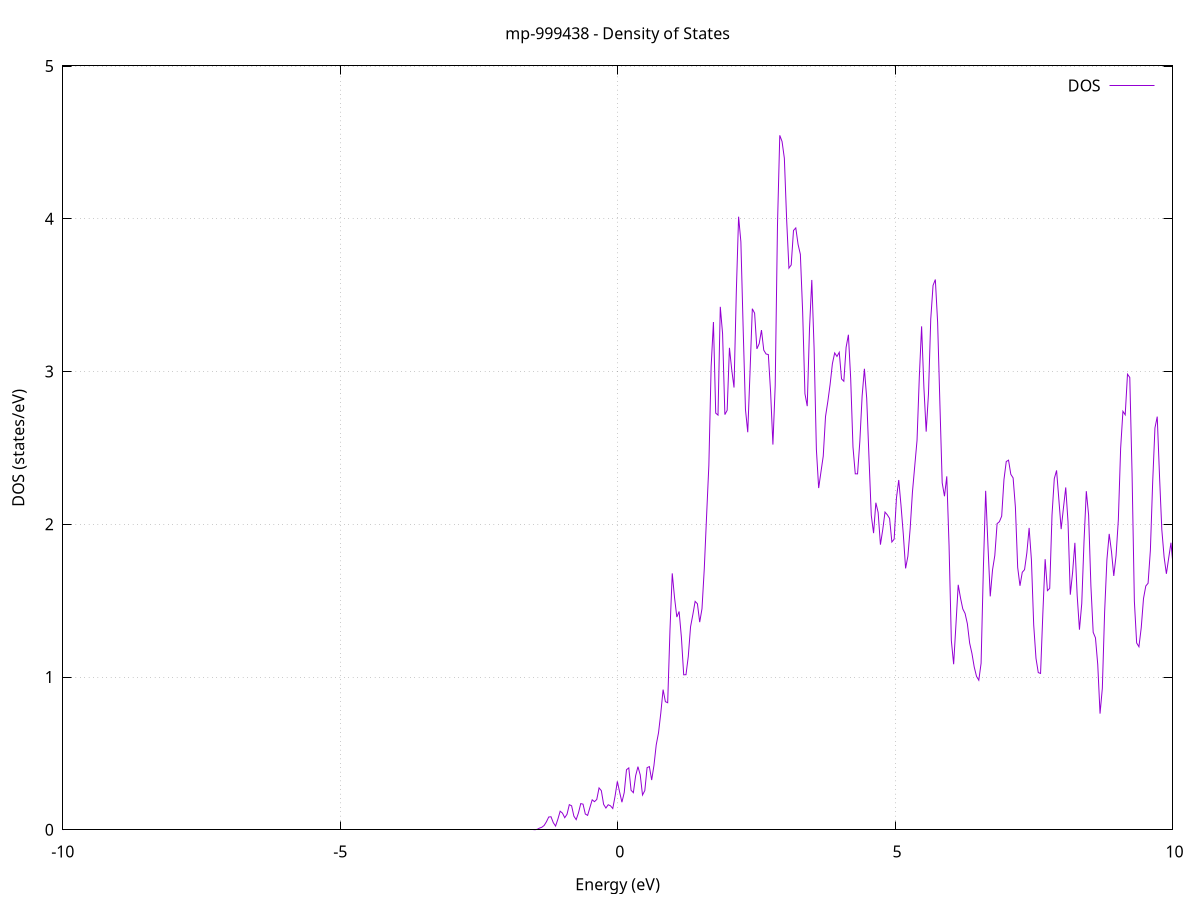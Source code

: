 set title 'mp-999438 - Density of States'
set xlabel 'Energy (eV)'
set ylabel 'DOS (states/eV)'
set grid
set xrange [-10:10]
set yrange [0:5.001]
set xzeroaxis lt -1
set terminal png size 800,600
set output 'mp-999438_dos_gnuplot.png'
plot '-' using 1:2 with lines title 'DOS'
-52.326100 0.000000
-52.284800 0.000000
-52.243600 0.000000
-52.202400 0.000000
-52.161100 0.000000
-52.119900 0.000000
-52.078700 0.000000
-52.037500 0.000000
-51.996200 0.000000
-51.955000 0.000000
-51.913800 0.000000
-51.872500 0.000000
-51.831300 0.000000
-51.790100 0.000000
-51.748800 0.000000
-51.707600 0.000000
-51.666400 0.000000
-51.625200 0.000000
-51.583900 0.000000
-51.542700 0.000000
-51.501500 0.000000
-51.460200 0.000000
-51.419000 0.000000
-51.377800 0.000000
-51.336500 0.000000
-51.295300 0.000000
-51.254100 0.000000
-51.212900 0.000000
-51.171600 0.000000
-51.130400 0.000000
-51.089200 0.000000
-51.047900 0.000000
-51.006700 0.000000
-50.965500 0.000000
-50.924200 0.000000
-50.883000 0.000000
-50.841800 0.000000
-50.800600 0.000000
-50.759300 0.000000
-50.718100 0.000000
-50.676900 0.000000
-50.635600 0.000000
-50.594400 0.000000
-50.553200 0.000000
-50.512000 0.000000
-50.470700 0.000000
-50.429500 0.000000
-50.388300 0.000000
-50.347000 0.000000
-50.305800 0.000000
-50.264600 0.000000
-50.223300 0.000000
-50.182100 0.000000
-50.140900 0.000000
-50.099700 0.000000
-50.058400 0.000000
-50.017200 0.000000
-49.976000 0.000000
-49.934700 0.000000
-49.893500 0.000000
-49.852300 0.000000
-49.811000 0.000000
-49.769800 0.000000
-49.728600 0.000000
-49.687400 0.000000
-49.646100 0.000000
-49.604900 0.000000
-49.563700 0.000000
-49.522400 0.000000
-49.481200 0.000000
-49.440000 0.000000
-49.398700 0.000000
-49.357500 0.000000
-49.316300 0.000000
-49.275100 0.000000
-49.233800 0.000000
-49.192600 0.000000
-49.151400 0.000000
-49.110100 0.000000
-49.068900 0.000000
-49.027700 0.000000
-48.986400 0.000000
-48.945200 0.000000
-48.904000 0.000000
-48.862800 0.000000
-48.821500 0.000000
-48.780300 0.000000
-48.739100 0.000100
-48.697800 0.010700
-48.656600 0.461500
-48.615400 5.959400
-48.574100 23.729400
-48.532900 29.631700
-48.491700 11.551900
-48.450500 1.370000
-48.409200 0.047600
-48.368000 0.000500
-48.326800 0.000000
-48.285500 0.000000
-48.244300 0.000000
-48.203100 0.000000
-48.161800 0.000000
-48.120600 0.000000
-48.079400 0.000000
-48.038200 0.000000
-47.996900 0.000000
-47.955700 0.000000
-47.914500 0.000000
-47.873200 0.000000
-47.832000 0.000000
-47.790800 0.000000
-47.749500 0.000000
-47.708300 0.000000
-47.667100 0.000000
-47.625900 0.000000
-47.584600 0.000000
-47.543400 0.000000
-47.502200 0.000000
-47.460900 0.000000
-47.419700 0.000000
-47.378500 0.000000
-47.337200 0.000000
-47.296000 0.000000
-47.254800 0.000000
-47.213600 0.000000
-47.172300 0.000000
-47.131100 0.000000
-47.089900 0.000000
-47.048600 0.000000
-47.007400 0.000000
-46.966200 0.000000
-46.924900 0.000000
-46.883700 0.000000
-46.842500 0.000000
-46.801300 0.000000
-46.760000 0.000000
-46.718800 0.000000
-46.677600 0.000000
-46.636300 0.000000
-46.595100 0.000000
-46.553900 0.000000
-46.512600 0.000000
-46.471400 0.000000
-46.430200 0.000000
-46.389000 0.000000
-46.347700 0.000000
-46.306500 0.000000
-46.265300 0.000000
-46.224000 0.000000
-46.182800 0.000000
-46.141600 0.000000
-46.100300 0.000000
-46.059100 0.000000
-46.017900 0.000000
-45.976700 0.000000
-45.935400 0.000000
-45.894200 0.000000
-45.853000 0.000000
-45.811700 0.000000
-45.770500 0.000000
-45.729300 0.000000
-45.688100 0.000000
-45.646800 0.000000
-45.605600 0.000000
-45.564400 0.000000
-45.523100 0.000000
-45.481900 0.000000
-45.440700 0.000000
-45.399400 0.000000
-45.358200 0.000000
-45.317000 0.000000
-45.275800 0.000000
-45.234500 0.000000
-45.193300 0.000000
-45.152100 0.000000
-45.110800 0.000000
-45.069600 0.000000
-45.028400 0.000000
-44.987100 0.000000
-44.945900 0.000000
-44.904700 0.000000
-44.863500 0.000000
-44.822200 0.000000
-44.781000 0.000000
-44.739800 0.000000
-44.698500 0.000000
-44.657300 0.000000
-44.616100 0.000000
-44.574800 0.000000
-44.533600 0.000000
-44.492400 0.000000
-44.451200 0.000000
-44.409900 0.000000
-44.368700 0.000000
-44.327500 0.000000
-44.286200 0.000000
-44.245000 0.000000
-44.203800 0.000000
-44.162500 0.000000
-44.121300 0.000000
-44.080100 0.000000
-44.038900 0.000000
-43.997600 0.000000
-43.956400 0.000000
-43.915200 0.000000
-43.873900 0.000000
-43.832700 0.000000
-43.791500 0.000000
-43.750200 0.000000
-43.709000 0.000000
-43.667800 0.000000
-43.626600 0.000000
-43.585300 0.000000
-43.544100 0.000000
-43.502900 0.000000
-43.461600 0.000000
-43.420400 0.000000
-43.379200 0.000000
-43.337900 0.000000
-43.296700 0.000000
-43.255500 0.000000
-43.214300 0.000000
-43.173000 0.000000
-43.131800 0.000000
-43.090600 0.000000
-43.049300 0.000000
-43.008100 0.000000
-42.966900 0.000000
-42.925600 0.000000
-42.884400 0.000000
-42.843200 0.000000
-42.802000 0.000000
-42.760700 0.000000
-42.719500 0.000000
-42.678300 0.000000
-42.637000 0.000000
-42.595800 0.000000
-42.554600 0.000000
-42.513300 0.000000
-42.472100 0.000000
-42.430900 0.000000
-42.389700 0.000000
-42.348400 0.000000
-42.307200 0.000000
-42.266000 0.000000
-42.224700 0.000000
-42.183500 0.000000
-42.142300 0.000000
-42.101000 0.000000
-42.059800 0.000000
-42.018600 0.000000
-41.977400 0.000000
-41.936100 0.000000
-41.894900 0.000000
-41.853700 0.000000
-41.812400 0.000000
-41.771200 0.000000
-41.730000 0.000000
-41.688700 0.000000
-41.647500 0.000000
-41.606300 0.000000
-41.565100 0.000000
-41.523800 0.000000
-41.482600 0.000000
-41.441400 0.000000
-41.400100 0.000000
-41.358900 0.000000
-41.317700 0.000000
-41.276400 0.000000
-41.235200 0.000000
-41.194000 0.000000
-41.152800 0.000000
-41.111500 0.000000
-41.070300 0.000000
-41.029100 0.000000
-40.987800 0.000000
-40.946600 0.000000
-40.905400 0.000000
-40.864200 0.000000
-40.822900 0.000000
-40.781700 0.000000
-40.740500 0.000000
-40.699200 0.000000
-40.658000 0.000000
-40.616800 0.000000
-40.575500 0.000000
-40.534300 0.000000
-40.493100 0.000000
-40.451900 0.000000
-40.410600 0.000000
-40.369400 0.000000
-40.328200 0.000000
-40.286900 0.000000
-40.245700 0.000000
-40.204500 0.000000
-40.163200 0.000000
-40.122000 0.000000
-40.080800 0.000000
-40.039600 0.000000
-39.998300 0.000000
-39.957100 0.000000
-39.915900 0.000000
-39.874600 0.000000
-39.833400 0.000000
-39.792200 0.000000
-39.750900 0.000000
-39.709700 0.000000
-39.668500 0.000000
-39.627300 0.000000
-39.586000 0.000000
-39.544800 0.000000
-39.503600 0.000000
-39.462300 0.000000
-39.421100 0.000000
-39.379900 0.000000
-39.338600 0.000000
-39.297400 0.000000
-39.256200 0.000000
-39.215000 0.000000
-39.173700 0.000000
-39.132500 0.000000
-39.091300 0.000000
-39.050000 0.000000
-39.008800 0.000000
-38.967600 0.000000
-38.926300 0.000000
-38.885100 0.000000
-38.843900 0.000000
-38.802700 0.000000
-38.761400 0.000000
-38.720200 0.000000
-38.679000 0.000000
-38.637700 0.000000
-38.596500 0.000000
-38.555300 0.000000
-38.514000 0.000000
-38.472800 0.000000
-38.431600 0.000000
-38.390400 0.000000
-38.349100 0.000000
-38.307900 0.000000
-38.266700 0.000000
-38.225400 0.000000
-38.184200 0.000000
-38.143000 0.000000
-38.101700 0.000000
-38.060500 0.000000
-38.019300 0.000000
-37.978100 0.000000
-37.936800 0.000000
-37.895600 0.000000
-37.854400 0.000000
-37.813100 0.000000
-37.771900 0.000000
-37.730700 0.000000
-37.689400 0.000000
-37.648200 0.000000
-37.607000 0.000000
-37.565800 0.000000
-37.524500 0.000000
-37.483300 0.000000
-37.442100 0.000000
-37.400800 0.000000
-37.359600 0.000000
-37.318400 0.000000
-37.277100 0.000000
-37.235900 0.000000
-37.194700 0.000000
-37.153500 0.000000
-37.112200 0.000000
-37.071000 0.000000
-37.029800 0.000000
-36.988500 0.000000
-36.947300 0.000000
-36.906100 0.000000
-36.864800 0.000000
-36.823600 0.000000
-36.782400 0.000000
-36.741200 0.000000
-36.699900 0.000000
-36.658700 0.000000
-36.617500 0.000000
-36.576200 0.000000
-36.535000 0.000000
-36.493800 0.000000
-36.452500 0.000000
-36.411300 0.000000
-36.370100 0.000000
-36.328900 0.000000
-36.287600 0.000000
-36.246400 0.000000
-36.205200 0.000000
-36.163900 0.000000
-36.122700 0.000000
-36.081500 0.000000
-36.040200 0.000000
-35.999000 0.000000
-35.957800 0.000000
-35.916600 0.000000
-35.875300 0.000000
-35.834100 0.000000
-35.792900 0.000000
-35.751600 0.000000
-35.710400 0.000000
-35.669200 0.000000
-35.628000 0.000000
-35.586700 0.000000
-35.545500 0.000000
-35.504300 0.000000
-35.463000 0.000000
-35.421800 0.000000
-35.380600 0.000000
-35.339300 0.000000
-35.298100 0.000000
-35.256900 0.000000
-35.215700 0.000000
-35.174400 0.000000
-35.133200 0.000000
-35.092000 0.000000
-35.050700 0.000000
-35.009500 0.000000
-34.968300 0.000000
-34.927000 0.000000
-34.885800 0.000000
-34.844600 0.000000
-34.803400 0.000000
-34.762100 0.000000
-34.720900 0.000000
-34.679700 0.000000
-34.638400 0.000000
-34.597200 0.000000
-34.556000 0.000000
-34.514700 0.000000
-34.473500 0.000000
-34.432300 0.000000
-34.391100 0.000000
-34.349800 0.000000
-34.308600 0.000000
-34.267400 0.000000
-34.226100 0.000000
-34.184900 0.000000
-34.143700 0.000000
-34.102400 0.000000
-34.061200 0.000000
-34.020000 0.000000
-33.978800 0.000000
-33.937500 0.000000
-33.896300 0.000000
-33.855100 0.000000
-33.813800 0.000000
-33.772600 0.000000
-33.731400 0.000000
-33.690100 0.000000
-33.648900 0.000000
-33.607700 0.000000
-33.566500 0.000000
-33.525200 0.000000
-33.484000 0.000000
-33.442800 0.000000
-33.401500 0.000000
-33.360300 0.000000
-33.319100 0.000000
-33.277800 0.000000
-33.236600 0.000000
-33.195400 0.000000
-33.154200 0.000000
-33.112900 0.000000
-33.071700 0.000000
-33.030500 0.000000
-32.989200 0.000000
-32.948000 0.000000
-32.906800 0.000000
-32.865500 0.000000
-32.824300 0.000000
-32.783100 0.000000
-32.741900 0.000000
-32.700600 0.000000
-32.659400 0.000000
-32.618200 0.000000
-32.576900 0.000000
-32.535700 0.000000
-32.494500 0.000000
-32.453200 0.000000
-32.412000 0.000000
-32.370800 0.000000
-32.329600 0.000000
-32.288300 0.000000
-32.247100 0.000000
-32.205900 0.000000
-32.164600 0.000000
-32.123400 0.000000
-32.082200 0.000000
-32.040900 0.000000
-31.999700 0.000000
-31.958500 0.000000
-31.917300 0.000000
-31.876000 0.000000
-31.834800 0.000000
-31.793600 0.000000
-31.752300 0.000000
-31.711100 0.000000
-31.669900 0.000000
-31.628600 0.000000
-31.587400 0.000000
-31.546200 0.000000
-31.505000 0.000000
-31.463700 0.000000
-31.422500 0.000000
-31.381300 0.000000
-31.340000 0.000000
-31.298800 0.000000
-31.257600 0.000000
-31.216300 0.000000
-31.175100 0.000000
-31.133900 0.000000
-31.092700 0.000000
-31.051400 0.000000
-31.010200 0.000000
-30.969000 0.000000
-30.927700 0.000000
-30.886500 0.000000
-30.845300 0.000000
-30.804100 0.000000
-30.762800 0.000000
-30.721600 0.000000
-30.680400 0.000000
-30.639100 0.000000
-30.597900 0.000000
-30.556700 0.000000
-30.515400 0.000000
-30.474200 0.000000
-30.433000 0.000000
-30.391800 0.000000
-30.350500 0.000000
-30.309300 0.000000
-30.268100 0.000000
-30.226800 0.000000
-30.185600 0.000000
-30.144400 0.000000
-30.103100 0.000000
-30.061900 0.000000
-30.020700 0.000000
-29.979500 0.000000
-29.938200 0.000000
-29.897000 0.000000
-29.855800 0.000000
-29.814500 0.000000
-29.773300 0.000000
-29.732100 0.000000
-29.690800 0.000000
-29.649600 0.000000
-29.608400 0.000000
-29.567200 0.000000
-29.525900 0.000000
-29.484700 0.000000
-29.443500 0.000000
-29.402200 0.000000
-29.361000 0.000000
-29.319800 0.000000
-29.278500 0.000000
-29.237300 0.000000
-29.196100 0.000000
-29.154900 0.000000
-29.113600 0.000000
-29.072400 0.000000
-29.031200 0.000000
-28.989900 0.000000
-28.948700 0.000000
-28.907500 0.000000
-28.866200 0.000000
-28.825000 0.000000
-28.783800 0.000000
-28.742600 0.000000
-28.701300 0.000000
-28.660100 0.000000
-28.618900 0.000000
-28.577600 0.000000
-28.536400 0.000000
-28.495200 0.000000
-28.453900 0.000000
-28.412700 0.000000
-28.371500 0.000000
-28.330300 0.000000
-28.289000 0.000000
-28.247800 0.000000
-28.206600 0.000000
-28.165300 0.000000
-28.124100 0.000000
-28.082900 0.000000
-28.041600 0.000000
-28.000400 0.000000
-27.959200 0.000000
-27.918000 0.000000
-27.876700 0.000000
-27.835500 0.000000
-27.794300 0.000000
-27.753000 0.000000
-27.711800 0.000000
-27.670600 0.000000
-27.629300 0.000000
-27.588100 0.000000
-27.546900 0.000000
-27.505700 0.000000
-27.464400 0.000000
-27.423200 0.000000
-27.382000 0.000000
-27.340700 0.000000
-27.299500 0.000000
-27.258300 0.000000
-27.217000 0.000000
-27.175800 0.000000
-27.134600 0.000000
-27.093400 0.000000
-27.052100 0.000000
-27.010900 0.000000
-26.969700 0.000000
-26.928400 0.000000
-26.887200 0.000000
-26.846000 0.000000
-26.804700 0.000000
-26.763500 0.000000
-26.722300 0.000000
-26.681100 0.000000
-26.639800 0.000000
-26.598600 0.000000
-26.557400 0.000000
-26.516100 0.002500
-26.474900 0.045000
-26.433700 0.284400
-26.392400 0.737500
-26.351200 1.140600
-26.310000 1.629200
-26.268800 2.175400
-26.227500 2.640700
-26.186300 3.154300
-26.145100 3.379300
-26.103800 3.767800
-26.062600 3.928300
-26.021400 3.382600
-25.980200 2.973400
-25.938900 3.466900
-25.897700 4.216300
-25.856500 4.784600
-25.815200 5.712300
-25.774000 7.194500
-25.732800 8.091700
-25.691500 7.492800
-25.650300 6.748100
-25.609100 7.051400
-25.567900 8.540000
-25.526600 9.557700
-25.485400 8.623000
-25.444200 6.281800
-25.402900 3.968200
-25.361700 3.616100
-25.320500 4.727500
-25.279200 5.836800
-25.238000 7.187500
-25.196800 9.128500
-25.155600 11.796400
-25.114300 11.819100
-25.073100 7.217900
-25.031900 3.370800
-24.990600 2.408500
-24.949400 2.481000
-24.908200 2.235100
-24.866900 2.057900
-24.825700 2.722500
-24.784500 3.194000
-24.743300 3.353300
-24.702000 4.096300
-24.660800 3.895000
-24.619600 3.027600
-24.578300 2.124300
-24.537100 0.864800
-24.495900 0.147500
-24.454600 0.009100
-24.413400 0.000200
-24.372200 0.000000
-24.331000 0.000000
-24.289700 0.000000
-24.248500 0.000000
-24.207300 0.000000
-24.166000 0.000000
-24.124800 0.000000
-24.083600 0.000000
-24.042300 0.000000
-24.001100 0.000000
-23.959900 0.000000
-23.918700 0.000000
-23.877400 0.000000
-23.836200 0.000000
-23.795000 0.000000
-23.753700 0.000000
-23.712500 0.000000
-23.671300 0.000000
-23.630000 0.000000
-23.588800 0.000000
-23.547600 0.000000
-23.506400 0.000000
-23.465100 0.000000
-23.423900 0.000000
-23.382700 0.000000
-23.341400 0.000000
-23.300200 0.000000
-23.259000 0.000000
-23.217700 0.000000
-23.176500 0.000000
-23.135300 0.000000
-23.094100 0.000000
-23.052800 0.000000
-23.011600 0.000000
-22.970400 0.000000
-22.929100 0.000000
-22.887900 0.000000
-22.846700 0.000000
-22.805400 0.000000
-22.764200 0.000000
-22.723000 0.000000
-22.681800 0.000000
-22.640500 0.000000
-22.599300 0.000000
-22.558100 0.000000
-22.516800 0.000000
-22.475600 0.000000
-22.434400 0.000000
-22.393100 0.000000
-22.351900 0.000000
-22.310700 0.000000
-22.269500 0.000000
-22.228200 0.000000
-22.187000 0.000000
-22.145800 0.000000
-22.104500 0.000000
-22.063300 0.000000
-22.022100 0.000000
-21.980800 0.000000
-21.939600 0.000000
-21.898400 0.000000
-21.857200 0.000000
-21.815900 0.000000
-21.774700 0.000000
-21.733500 0.000000
-21.692200 0.000000
-21.651000 0.000000
-21.609800 0.000000
-21.568500 0.000000
-21.527300 0.000000
-21.486100 0.000000
-21.444900 0.000000
-21.403600 0.000000
-21.362400 0.000000
-21.321200 0.000000
-21.279900 0.000000
-21.238700 0.000000
-21.197500 0.000000
-21.156300 0.000000
-21.115000 0.000000
-21.073800 0.000000
-21.032600 0.000000
-20.991300 0.000000
-20.950100 0.000000
-20.908900 0.000000
-20.867600 0.000000
-20.826400 0.000000
-20.785200 0.000000
-20.744000 0.000000
-20.702700 0.000000
-20.661500 0.000000
-20.620300 0.000000
-20.579000 0.000000
-20.537800 0.000000
-20.496600 0.000000
-20.455300 0.000000
-20.414100 0.000000
-20.372900 0.000000
-20.331700 0.000000
-20.290400 0.000000
-20.249200 0.000000
-20.208000 0.000000
-20.166700 0.000000
-20.125500 0.000000
-20.084300 0.000000
-20.043000 0.000000
-20.001800 0.000000
-19.960600 0.000000
-19.919400 0.000000
-19.878100 0.000000
-19.836900 0.000000
-19.795700 0.000000
-19.754400 0.000000
-19.713200 0.000000
-19.672000 0.000000
-19.630700 0.000000
-19.589500 0.000000
-19.548300 0.000000
-19.507100 0.000000
-19.465800 0.000000
-19.424600 0.000000
-19.383400 0.000000
-19.342100 0.000000
-19.300900 0.000000
-19.259700 0.000000
-19.218400 0.000000
-19.177200 0.000000
-19.136000 0.000000
-19.094800 0.000000
-19.053500 0.000000
-19.012300 0.000000
-18.971100 0.000000
-18.929800 0.000000
-18.888600 0.000000
-18.847400 0.000000
-18.806100 0.000000
-18.764900 0.000000
-18.723700 0.000000
-18.682500 0.000000
-18.641200 0.000000
-18.600000 0.000000
-18.558800 0.000000
-18.517500 0.000000
-18.476300 0.000000
-18.435100 0.000000
-18.393800 0.000000
-18.352600 0.000000
-18.311400 0.000000
-18.270200 0.000000
-18.228900 0.000000
-18.187700 0.000000
-18.146500 0.000000
-18.105200 0.000000
-18.064000 0.000000
-18.022800 0.000000
-17.981500 0.000000
-17.940300 0.000000
-17.899100 0.000000
-17.857900 0.000000
-17.816600 0.000000
-17.775400 0.000000
-17.734200 0.000000
-17.692900 0.000000
-17.651700 0.000000
-17.610500 0.000000
-17.569200 0.000000
-17.528000 0.000000
-17.486800 0.000000
-17.445600 0.000000
-17.404300 0.000000
-17.363100 0.000000
-17.321900 0.000000
-17.280600 0.000000
-17.239400 0.000000
-17.198200 0.000000
-17.156900 0.000000
-17.115700 0.000000
-17.074500 0.000000
-17.033300 0.000000
-16.992000 0.000000
-16.950800 0.000000
-16.909600 0.000000
-16.868300 0.000000
-16.827100 0.000000
-16.785900 0.000000
-16.744600 0.000000
-16.703400 0.000000
-16.662200 0.000000
-16.621000 0.000000
-16.579700 0.000000
-16.538500 0.000000
-16.497300 0.000000
-16.456000 0.000000
-16.414800 0.000000
-16.373600 0.000000
-16.332300 0.000000
-16.291100 0.000000
-16.249900 0.000000
-16.208700 0.000000
-16.167400 0.000000
-16.126200 0.000000
-16.085000 0.000000
-16.043700 0.000000
-16.002500 0.000000
-15.961300 0.000000
-15.920100 0.000000
-15.878800 0.000000
-15.837600 0.000000
-15.796400 0.000000
-15.755100 0.000000
-15.713900 0.000000
-15.672700 0.000000
-15.631400 0.000000
-15.590200 0.000000
-15.549000 0.000000
-15.507800 0.000000
-15.466500 0.000000
-15.425300 0.000000
-15.384100 0.000000
-15.342800 0.000000
-15.301600 0.000000
-15.260400 0.000000
-15.219100 0.000000
-15.177900 0.000000
-15.136700 0.000000
-15.095500 0.000000
-15.054200 0.000000
-15.013000 0.000000
-14.971800 0.000000
-14.930500 0.000000
-14.889300 0.000000
-14.848100 0.000000
-14.806800 0.000000
-14.765600 0.000000
-14.724400 0.000000
-14.683200 0.000000
-14.641900 0.000000
-14.600700 0.000000
-14.559500 0.000000
-14.518200 0.000000
-14.477000 0.000000
-14.435800 0.000000
-14.394500 0.000000
-14.353300 0.000000
-14.312100 0.000000
-14.270900 0.000000
-14.229600 0.000000
-14.188400 0.000000
-14.147200 0.000000
-14.105900 0.000000
-14.064700 0.000000
-14.023500 0.000000
-13.982200 0.000000
-13.941000 0.000000
-13.899800 0.000000
-13.858600 0.000000
-13.817300 0.000000
-13.776100 0.000000
-13.734900 0.000000
-13.693600 0.000000
-13.652400 0.000000
-13.611200 0.000000
-13.569900 0.000000
-13.528700 0.000000
-13.487500 0.000000
-13.446300 0.000000
-13.405000 0.000000
-13.363800 0.000000
-13.322600 0.000000
-13.281300 0.000000
-13.240100 0.000000
-13.198900 0.000000
-13.157600 0.000000
-13.116400 0.000000
-13.075200 0.000000
-13.034000 0.000000
-12.992700 0.000000
-12.951500 0.000000
-12.910300 0.000000
-12.869000 0.000000
-12.827800 0.000000
-12.786600 0.000000
-12.745300 0.000000
-12.704100 0.000000
-12.662900 0.000000
-12.621700 0.000000
-12.580400 0.000000
-12.539200 0.000000
-12.498000 0.000000
-12.456700 0.000000
-12.415500 0.000000
-12.374300 0.000000
-12.333000 0.000000
-12.291800 0.000000
-12.250600 0.000000
-12.209400 0.000000
-12.168100 0.000000
-12.126900 0.000000
-12.085700 0.000000
-12.044400 0.000000
-12.003200 0.000000
-11.962000 0.000000
-11.920700 0.000000
-11.879500 0.000000
-11.838300 0.000000
-11.797100 0.000000
-11.755800 0.000000
-11.714600 0.000000
-11.673400 0.000000
-11.632100 0.000000
-11.590900 0.000000
-11.549700 0.000000
-11.508400 0.000000
-11.467200 0.000000
-11.426000 0.000000
-11.384800 0.000000
-11.343500 0.000000
-11.302300 0.000000
-11.261100 0.000000
-11.219800 0.000000
-11.178600 0.000000
-11.137400 0.000000
-11.096200 0.000000
-11.054900 0.000000
-11.013700 0.000000
-10.972500 0.000000
-10.931200 0.000000
-10.890000 0.000000
-10.848800 0.000000
-10.807500 0.000000
-10.766300 0.000000
-10.725100 0.000000
-10.683900 0.000000
-10.642600 0.000000
-10.601400 0.000000
-10.560200 0.000000
-10.518900 0.000000
-10.477700 0.000000
-10.436500 0.000000
-10.395200 0.000000
-10.354000 0.000000
-10.312800 0.000000
-10.271600 0.000000
-10.230300 0.000000
-10.189100 0.000000
-10.147900 0.000000
-10.106600 0.000000
-10.065400 0.000000
-10.024200 0.000000
-9.982900 0.000000
-9.941700 0.000000
-9.900500 0.000000
-9.859300 0.000000
-9.818000 0.000000
-9.776800 0.000000
-9.735600 0.000000
-9.694300 0.000000
-9.653100 0.000000
-9.611900 0.000000
-9.570600 0.000000
-9.529400 0.000000
-9.488200 0.000000
-9.447000 0.000000
-9.405700 0.000000
-9.364500 0.000000
-9.323300 0.000000
-9.282000 0.000000
-9.240800 0.000000
-9.199600 0.000000
-9.158300 0.000000
-9.117100 0.000000
-9.075900 0.000000
-9.034700 0.000000
-8.993400 0.000000
-8.952200 0.000000
-8.911000 0.000000
-8.869700 0.000000
-8.828500 0.000000
-8.787300 0.000000
-8.746000 0.000000
-8.704800 0.000000
-8.663600 0.000000
-8.622400 0.000000
-8.581100 0.000000
-8.539900 0.000000
-8.498700 0.000000
-8.457400 0.000000
-8.416200 0.000000
-8.375000 0.000000
-8.333700 0.000000
-8.292500 0.000000
-8.251300 0.000000
-8.210100 0.000000
-8.168800 0.000000
-8.127600 0.000000
-8.086400 0.000000
-8.045100 0.000000
-8.003900 0.000000
-7.962700 0.000000
-7.921400 0.000000
-7.880200 0.000000
-7.839000 0.000000
-7.797800 0.000000
-7.756500 0.000000
-7.715300 0.000000
-7.674100 0.000000
-7.632800 0.000000
-7.591600 0.000000
-7.550400 0.000000
-7.509100 0.000000
-7.467900 0.000000
-7.426700 0.000000
-7.385500 0.000000
-7.344200 0.000000
-7.303000 0.000000
-7.261800 0.000000
-7.220500 0.000000
-7.179300 0.000000
-7.138100 0.000000
-7.096800 0.000000
-7.055600 0.000000
-7.014400 0.000000
-6.973200 0.000000
-6.931900 0.000000
-6.890700 0.000000
-6.849500 0.000000
-6.808200 0.000000
-6.767000 0.000000
-6.725800 0.000000
-6.684500 0.000000
-6.643300 0.000000
-6.602100 0.000000
-6.560900 0.000000
-6.519600 0.000000
-6.478400 0.000000
-6.437200 0.000000
-6.395900 0.000000
-6.354700 0.000000
-6.313500 0.000000
-6.272300 0.000000
-6.231000 0.000000
-6.189800 0.000000
-6.148600 0.000000
-6.107300 0.000000
-6.066100 0.000000
-6.024900 0.000000
-5.983600 0.000000
-5.942400 0.000000
-5.901200 0.000000
-5.860000 0.000000
-5.818700 0.000000
-5.777500 0.000000
-5.736300 0.000000
-5.695000 0.000000
-5.653800 0.000000
-5.612600 0.000000
-5.571300 0.000000
-5.530100 0.000000
-5.488900 0.000000
-5.447700 0.000000
-5.406400 0.000000
-5.365200 0.000000
-5.324000 0.000000
-5.282700 0.000000
-5.241500 0.000000
-5.200300 0.000000
-5.159000 0.000000
-5.117800 0.000000
-5.076600 0.000000
-5.035400 0.000000
-4.994100 0.000000
-4.952900 0.000000
-4.911700 0.000000
-4.870400 0.000000
-4.829200 0.000000
-4.788000 0.000000
-4.746700 0.000000
-4.705500 0.000000
-4.664300 0.000000
-4.623100 0.000000
-4.581800 0.000000
-4.540600 0.000000
-4.499400 0.000000
-4.458100 0.000000
-4.416900 0.000000
-4.375700 0.000000
-4.334400 0.000000
-4.293200 0.000000
-4.252000 0.000000
-4.210800 0.000000
-4.169500 0.000000
-4.128300 0.000000
-4.087100 0.000000
-4.045800 0.000000
-4.004600 0.000000
-3.963400 0.000000
-3.922100 0.000000
-3.880900 0.000000
-3.839700 0.000000
-3.798500 0.000000
-3.757200 0.000000
-3.716000 0.000000
-3.674800 0.000000
-3.633500 0.000000
-3.592300 0.000000
-3.551100 0.000000
-3.509800 0.000000
-3.468600 0.000000
-3.427400 0.000000
-3.386200 0.000000
-3.344900 0.000000
-3.303700 0.000000
-3.262500 0.000000
-3.221200 0.000000
-3.180000 0.000000
-3.138800 0.000000
-3.097500 0.000000
-3.056300 0.000000
-3.015100 0.000000
-2.973900 0.000000
-2.932600 0.000000
-2.891400 0.000000
-2.850200 0.000000
-2.808900 0.000000
-2.767700 0.000000
-2.726500 0.000000
-2.685200 0.000000
-2.644000 0.000000
-2.602800 0.000000
-2.561600 0.000000
-2.520300 0.000000
-2.479100 0.000000
-2.437900 0.000000
-2.396600 0.000000
-2.355400 0.000000
-2.314200 0.000000
-2.272900 0.000000
-2.231700 0.000000
-2.190500 0.000000
-2.149300 0.000000
-2.108000 0.000000
-2.066800 0.000000
-2.025600 0.000000
-1.984300 0.000000
-1.943100 0.000000
-1.901900 0.000000
-1.860600 0.000000
-1.819400 0.000000
-1.778200 0.000000
-1.737000 0.000000
-1.695700 0.000000
-1.654500 0.000000
-1.613300 0.000000
-1.572000 0.000000
-1.530800 0.000000
-1.489600 0.000300
-1.448300 0.003200
-1.407100 0.011200
-1.365900 0.016700
-1.324700 0.028200
-1.283400 0.052600
-1.242200 0.083600
-1.201000 0.085200
-1.159700 0.046400
-1.118500 0.024300
-1.077300 0.069300
-1.036100 0.121500
-0.994800 0.109200
-0.953600 0.079000
-0.912400 0.101500
-0.871100 0.164400
-0.829900 0.157200
-0.788700 0.089300
-0.747400 0.066300
-0.706200 0.110800
-0.665000 0.171400
-0.623800 0.167700
-0.582500 0.103000
-0.541300 0.094200
-0.500100 0.145500
-0.458800 0.196200
-0.417600 0.184000
-0.376400 0.198400
-0.335100 0.274000
-0.293900 0.256000
-0.252700 0.166300
-0.211500 0.142400
-0.170200 0.163900
-0.129000 0.157000
-0.087800 0.139100
-0.046500 0.219800
-0.005300 0.317100
0.035900 0.246100
0.077200 0.180500
0.118400 0.243100
0.159600 0.393300
0.200800 0.405100
0.242100 0.258600
0.283300 0.242800
0.324500 0.353900
0.365800 0.413200
0.407000 0.359300
0.448200 0.227600
0.489500 0.256600
0.530700 0.406700
0.571900 0.413700
0.613100 0.325600
0.654400 0.420900
0.695600 0.556400
0.736800 0.635200
0.778100 0.765200
0.819300 0.917500
0.860500 0.838600
0.901800 0.831700
0.943000 1.305200
0.984200 1.678700
1.025400 1.519800
1.066700 1.392700
1.107900 1.429000
1.149100 1.260100
1.190400 1.014600
1.231600 1.015200
1.272800 1.133700
1.314100 1.329000
1.355300 1.408500
1.396500 1.495200
1.437700 1.479600
1.479000 1.359200
1.520200 1.447300
1.561400 1.708100
1.602700 2.052500
1.643900 2.386400
1.685100 3.033200
1.726400 3.324100
1.767600 2.727600
1.808800 2.714700
1.850000 3.423600
1.891300 3.247900
1.932500 2.718000
1.973700 2.746200
2.015000 3.155200
2.056200 3.011600
2.097400 2.895200
2.138700 3.519400
2.179900 4.013700
2.221100 3.849300
2.262300 3.280300
2.303600 2.751600
2.344800 2.602500
2.386000 2.997600
2.427300 3.411200
2.468500 3.382000
2.509700 3.148300
2.551000 3.182400
2.592200 3.271500
2.633400 3.140300
2.674600 3.114900
2.715900 3.111200
2.757100 2.862800
2.798300 2.521700
2.839600 2.907000
2.880800 3.958700
2.922000 4.546300
2.963300 4.505700
3.004500 4.396400
3.045700 3.995200
3.086900 3.676700
3.128200 3.697700
3.169400 3.923600
3.210600 3.940100
3.251900 3.832300
3.293100 3.767300
3.334300 3.391700
3.375600 2.854800
3.416800 2.773400
3.458000 3.282900
3.499200 3.599400
3.540500 3.151800
3.581700 2.490800
3.622900 2.237100
3.664200 2.342400
3.705400 2.446300
3.746600 2.705800
3.787800 2.803000
3.829100 2.915300
3.870300 3.050800
3.911500 3.121700
3.952800 3.098600
3.994000 3.125800
4.035200 2.951400
4.076500 2.936300
4.117700 3.158700
4.158900 3.240800
4.200100 2.953400
4.241400 2.506000
4.282600 2.330300
4.323800 2.330000
4.365100 2.543300
4.406300 2.839900
4.447500 3.018200
4.488800 2.824300
4.530000 2.436400
4.571200 2.058700
4.612400 1.942100
4.653700 2.141100
4.694900 2.077000
4.736100 1.866600
4.777400 1.963600
4.818600 2.079800
4.859800 2.062100
4.901100 2.038300
4.942300 1.883900
4.983500 1.902800
5.024700 2.171000
5.066000 2.290100
5.107200 2.122600
5.148400 1.934700
5.189700 1.711200
5.230900 1.790900
5.272100 1.972300
5.313400 2.212300
5.354600 2.381400
5.395800 2.549500
5.437000 2.965400
5.478300 3.295900
5.519500 2.896100
5.560700 2.606600
5.602000 2.852700
5.643200 3.343400
5.684400 3.563800
5.725700 3.602400
5.766900 3.322200
5.808100 2.786600
5.849300 2.271300
5.890600 2.183600
5.931800 2.313800
5.973000 1.860000
6.014300 1.238500
6.055500 1.083800
6.096700 1.341100
6.138000 1.603700
6.179200 1.518200
6.220400 1.446000
6.261600 1.416300
6.302900 1.348800
6.344100 1.222100
6.385300 1.154800
6.426600 1.065400
6.467800 1.004400
6.509000 0.979000
6.550300 1.090100
6.591500 1.712300
6.632700 2.219100
6.673900 1.863100
6.715200 1.528000
6.756400 1.701300
6.797600 1.795800
6.838900 2.004300
6.880100 2.016800
6.921300 2.052900
6.962600 2.292900
7.003800 2.410800
7.045000 2.419700
7.086200 2.327100
7.127500 2.303400
7.168700 2.112300
7.209900 1.717100
7.251200 1.597100
7.292400 1.685700
7.333600 1.703000
7.374900 1.812400
7.416100 1.976200
7.457300 1.767000
7.498500 1.341000
7.539800 1.122400
7.581000 1.029000
7.622200 1.023400
7.663500 1.417600
7.704700 1.771800
7.745900 1.565700
7.787200 1.580300
7.828400 2.060000
7.869600 2.298800
7.910800 2.352700
7.952100 2.161200
7.993300 1.968300
8.034500 2.106700
8.075800 2.241100
8.117000 2.015000
8.158200 1.539100
8.199500 1.684900
8.240700 1.878400
8.281900 1.535000
8.323100 1.310000
8.364400 1.480400
8.405600 1.889800
8.446800 2.216800
8.488100 2.060500
8.529300 1.597300
8.570500 1.292900
8.611700 1.256400
8.653000 1.080700
8.694200 0.760400
8.735400 0.925700
8.776700 1.425300
8.817900 1.767800
8.859100 1.937100
8.900400 1.821400
8.941600 1.661800
8.982800 1.794900
9.024000 2.029400
9.065300 2.497000
9.106500 2.739700
9.147700 2.716600
9.189000 2.982600
9.230200 2.961000
9.271400 2.328400
9.312700 1.496900
9.353900 1.223100
9.395100 1.198300
9.436300 1.322000
9.477600 1.514500
9.518800 1.596000
9.560000 1.614000
9.601300 1.829000
9.642500 2.273400
9.683700 2.630800
9.725000 2.704800
9.766200 2.314700
9.807400 1.964900
9.848600 1.786100
9.889900 1.675600
9.931100 1.778400
9.972300 1.879100
10.013600 1.717400
10.054800 1.433200
10.096000 1.447900
10.137300 1.507500
10.178500 1.333000
10.219700 1.277700
10.260900 1.548000
10.302200 1.674300
10.343400 1.477100
10.384600 1.521200
10.425900 1.714300
10.467100 1.482700
10.508300 1.032400
10.549600 0.853700
10.590800 1.100300
10.632000 1.242900
10.673200 1.148800
10.714500 1.093100
10.755700 0.862600
10.796900 0.640900
10.838200 0.839700
10.879400 1.084600
10.920600 1.047300
10.961900 0.917400
11.003100 0.629200
11.044300 0.537000
11.085500 0.702300
11.126800 0.800800
11.168000 0.832000
11.209200 0.800100
11.250500 0.735800
11.291700 0.711300
11.332900 0.612500
11.374200 0.519400
11.415400 0.538700
11.456600 0.463900
11.497800 0.391400
11.539100 0.261000
11.580300 0.167100
11.621500 0.145200
11.662800 0.120400
11.704000 0.130500
11.745200 0.293500
11.786500 0.413300
11.827700 0.354000
11.868900 0.216700
11.910100 0.173200
11.951400 0.262000
11.992600 0.405800
12.033800 0.515100
12.075100 0.366500
12.116300 0.155500
12.157500 0.152300
12.198800 0.179600
12.240000 0.247800
12.281200 0.346500
12.322400 0.362800
12.363700 0.317200
12.404900 0.332500
12.446100 0.264800
12.487400 0.218300
12.528600 0.277400
12.569800 0.367000
12.611100 0.474600
12.652300 0.600500
12.693500 0.712300
12.734700 0.686500
12.776000 0.574700
12.817200 0.637000
12.858400 0.675300
12.899700 0.834300
12.940900 0.957600
12.982100 0.786800
13.023400 0.693700
13.064600 0.867200
13.105800 0.858300
13.147000 0.744400
13.188300 0.581100
13.229500 0.481100
13.270700 0.660500
13.312000 0.883500
13.353200 0.877100
13.394400 0.648700
13.435600 0.566600
13.476900 0.654700
13.518100 0.546600
13.559300 0.370800
13.600600 0.524900
13.641800 0.682300
13.683000 0.486200
13.724300 0.295400
13.765500 0.298900
13.806700 0.380900
13.847900 0.471800
13.889200 0.459600
13.930400 0.350200
13.971600 0.272200
14.012900 0.190300
14.054100 0.295000
14.095300 0.528100
14.136600 0.542300
14.177800 0.520400
14.219000 0.654500
14.260200 0.746900
14.301500 0.811300
14.342700 0.898800
14.383900 0.999400
14.425200 1.043100
14.466400 1.026300
14.507600 0.842900
14.548900 0.885800
14.590100 1.045400
14.631300 0.990700
14.672500 0.923300
14.713800 1.024200
14.755000 1.113400
14.796200 0.967800
14.837500 0.862100
14.878700 0.810200
14.919900 0.659600
14.961200 0.598300
15.002400 0.648200
15.043600 0.849400
15.084800 0.799600
15.126100 0.677300
15.167300 0.739000
15.208500 0.838300
15.249800 0.910500
15.291000 1.016400
15.332200 1.020800
15.373500 1.065800
15.414700 1.184900
15.455900 1.001200
15.497100 0.774100
15.538400 0.850300
15.579600 0.969100
15.620800 0.939500
15.662100 0.656900
15.703300 0.372000
15.744500 0.347000
15.785800 0.423600
15.827000 0.458400
15.868200 0.537000
15.909400 0.573900
15.950700 0.586400
15.991900 0.680400
16.033100 0.614800
16.074400 0.478700
16.115600 0.561700
16.156800 0.710600
16.198100 0.652000
16.239300 0.606500
16.280500 0.727700
16.321700 0.901100
16.363000 0.778400
16.404200 0.637800
16.445400 0.703300
16.486700 0.714300
16.527900 0.560600
16.569100 0.680300
16.610400 1.032900
16.651600 1.092800
16.692800 0.826100
16.734000 0.780000
16.775300 1.126900
16.816500 1.306000
16.857700 1.234800
16.899000 1.165300
16.940200 1.124500
16.981400 1.197900
17.022700 1.204000
17.063900 1.349800
17.105100 1.563800
17.146300 1.599900
17.187600 1.510600
17.228800 1.137000
17.270000 1.000500
17.311300 1.193700
17.352500 1.302200
17.393700 1.212800
17.435000 1.229100
17.476200 1.132400
17.517400 1.117600
17.558600 1.477600
17.599900 1.672900
17.641100 1.315900
17.682300 1.056300
17.723600 1.059300
17.764800 1.091000
17.806000 1.041600
17.847300 0.998600
17.888500 1.017600
17.929700 1.040800
17.970900 1.014400
18.012200 0.989600
18.053400 0.988800
18.094600 0.943600
18.135900 0.822500
18.177100 0.731500
18.218300 0.853700
18.259600 1.073300
18.300800 1.107200
18.342000 1.066700
18.383200 1.205300
18.424500 1.407800
18.465700 1.495500
18.506900 1.603000
18.548200 1.558200
18.589400 1.285500
18.630600 1.217100
18.671800 1.413000
18.713100 1.573700
18.754300 1.444400
18.795500 1.290200
18.836800 1.182800
18.878000 1.115300
18.919200 1.413300
18.960500 1.625500
19.001700 1.329400
19.042900 1.042100
19.084100 1.099300
19.125400 1.301200
19.166600 1.405800
19.207800 1.341400
19.249100 1.066000
19.290300 0.868200
19.331500 0.761600
19.372800 0.857700
19.414000 1.135000
19.455200 1.180100
19.496400 1.003100
19.537700 0.920400
19.578900 0.953100
19.620100 0.946000
19.661400 0.899300
19.702600 0.980600
19.743800 1.031900
19.785100 0.956800
19.826300 1.116100
19.867500 1.567800
19.908700 1.744800
19.950000 1.712500
19.991200 1.796300
20.032400 1.607300
20.073700 1.025900
20.114900 0.668200
20.156100 0.622700
20.197400 0.814200
20.238600 1.043500
20.279800 1.237500
20.321000 1.248100
20.362300 0.992900
20.403500 0.916900
20.444700 1.202800
20.486000 1.453300
20.527200 1.393800
20.568400 1.237200
20.609700 1.345200
20.650900 1.747900
20.692100 1.778200
20.733300 1.565900
20.774600 1.513700
20.815800 1.542400
20.857000 1.510800
20.898300 1.284300
20.939500 1.148500
20.980700 1.493000
21.022000 1.844500
21.063200 1.840200
21.104400 1.582900
21.145600 1.309400
21.186900 1.407000
21.228100 1.428700
21.269300 1.427700
21.310600 1.576300
21.351800 1.596800
21.393000 1.558900
21.434300 1.521700
21.475500 1.725200
21.516700 1.943000
21.557900 1.939900
21.599200 1.875600
21.640400 1.708300
21.681600 1.694900
21.722900 1.572300
21.764100 1.281100
21.805300 1.099500
21.846600 1.106300
21.887800 1.018600
21.929000 1.136500
21.970200 1.591400
22.011500 1.933600
22.052700 1.946400
22.093900 1.687500
22.135200 1.556600
22.176400 1.574200
22.217600 1.488900
22.258900 1.411000
22.300100 1.449700
22.341300 1.120100
22.382500 0.869800
22.423800 1.188500
22.465000 1.388900
22.506200 1.103200
22.547500 0.877200
22.588700 0.834500
22.629900 0.833200
22.671200 0.956300
22.712400 0.895100
22.753600 0.868700
22.794800 1.063500
22.836100 0.994500
22.877300 0.760000
22.918500 0.638400
22.959800 0.749400
23.001000 0.919500
23.042200 0.958900
23.083500 0.932300
23.124700 0.894100
23.165900 0.904200
23.207100 0.982200
23.248400 1.088400
23.289600 1.186500
23.330800 1.005600
23.372100 0.656500
23.413300 0.526500
23.454500 0.717400
23.495700 1.072400
23.537000 1.191500
23.578200 1.091200
23.619400 1.098500
23.660700 1.229200
23.701900 1.369100
23.743100 1.267000
23.784400 1.017200
23.825600 1.077800
23.866800 1.329900
23.908000 1.136200
23.949300 0.718900
23.990500 0.631700
24.031700 0.965200
24.073000 1.352600
24.114200 1.435500
24.155400 1.092500
24.196700 0.849300
24.237900 0.919600
24.279100 1.103600
24.320300 1.407600
24.361600 1.512700
24.402800 1.341700
24.444000 1.150100
24.485300 0.846500
24.526500 0.616800
24.567700 0.623600
24.609000 0.935600
24.650200 1.137900
24.691400 0.931200
24.732600 0.768400
24.773900 0.713400
24.815100 0.720900
24.856300 0.903900
24.897600 0.876200
24.938800 0.634200
24.980000 0.497600
25.021300 0.492100
25.062500 0.499800
25.103700 0.337500
25.144900 0.196200
25.186200 0.125900
25.227400 0.133200
25.268600 0.196300
25.309900 0.277400
25.351100 0.260000
25.392300 0.231500
25.433600 0.223100
25.474800 0.153200
25.516000 0.116900
25.557200 0.118600
25.598500 0.063300
25.639700 0.017200
25.680900 0.032500
25.722200 0.053300
25.763400 0.043900
25.804600 0.037100
25.845900 0.019500
25.887100 0.004100
25.928300 0.000300
25.969500 0.000000
26.010800 0.000200
26.052000 0.002900
26.093200 0.010400
26.134500 0.010900
26.175700 0.003600
26.216900 0.003300
26.258200 0.010400
26.299400 0.010800
26.340600 0.003300
26.381800 0.000300
26.423100 0.000000
26.464300 0.000000
26.505500 0.000000
26.546800 0.000000
26.588000 0.000000
26.629200 0.000000
26.670500 0.000000
26.711700 0.000000
26.752900 0.000000
26.794100 0.000000
26.835400 0.000000
26.876600 0.000000
26.917800 0.000000
26.959100 0.000000
27.000300 0.000000
27.041500 0.000000
27.082800 0.000000
27.124000 0.000000
27.165200 0.000000
27.206400 0.000000
27.247700 0.000000
27.288900 0.000000
27.330100 0.000000
27.371400 0.000000
27.412600 0.000000
27.453800 0.000000
27.495100 0.000000
27.536300 0.000000
27.577500 0.000000
27.618700 0.000000
27.660000 0.000000
27.701200 0.000000
27.742400 0.000000
27.783700 0.000000
27.824900 0.000000
27.866100 0.000000
27.907400 0.000000
27.948600 0.000000
27.989800 0.000000
28.031000 0.000000
28.072300 0.000000
28.113500 0.000000
28.154700 0.000000
28.196000 0.000000
28.237200 0.000000
28.278400 0.000000
28.319600 0.000000
28.360900 0.000000
28.402100 0.000000
28.443300 0.000000
28.484600 0.000000
28.525800 0.000000
28.567000 0.000000
28.608300 0.000000
28.649500 0.000000
28.690700 0.000000
28.731900 0.000000
28.773200 0.000000
28.814400 0.000000
28.855600 0.000000
28.896900 0.000000
28.938100 0.000000
28.979300 0.000000
29.020600 0.000000
29.061800 0.000000
29.103000 0.000000
29.144200 0.000000
29.185500 0.000000
29.226700 0.000000
29.267900 0.000000
29.309200 0.000000
29.350400 0.000000
29.391600 0.000000
29.432900 0.000000
29.474100 0.000000
29.515300 0.000000
29.556500 0.000000
29.597800 0.000000
29.639000 0.000000
29.680200 0.000000
29.721500 0.000000
29.762700 0.000000
29.803900 0.000000
29.845200 0.000000
29.886400 0.000000
29.927600 0.000000
29.968800 0.000000
30.010100 0.000000
30.051300 0.000000
30.092500 0.000000
30.133800 0.000000
e
